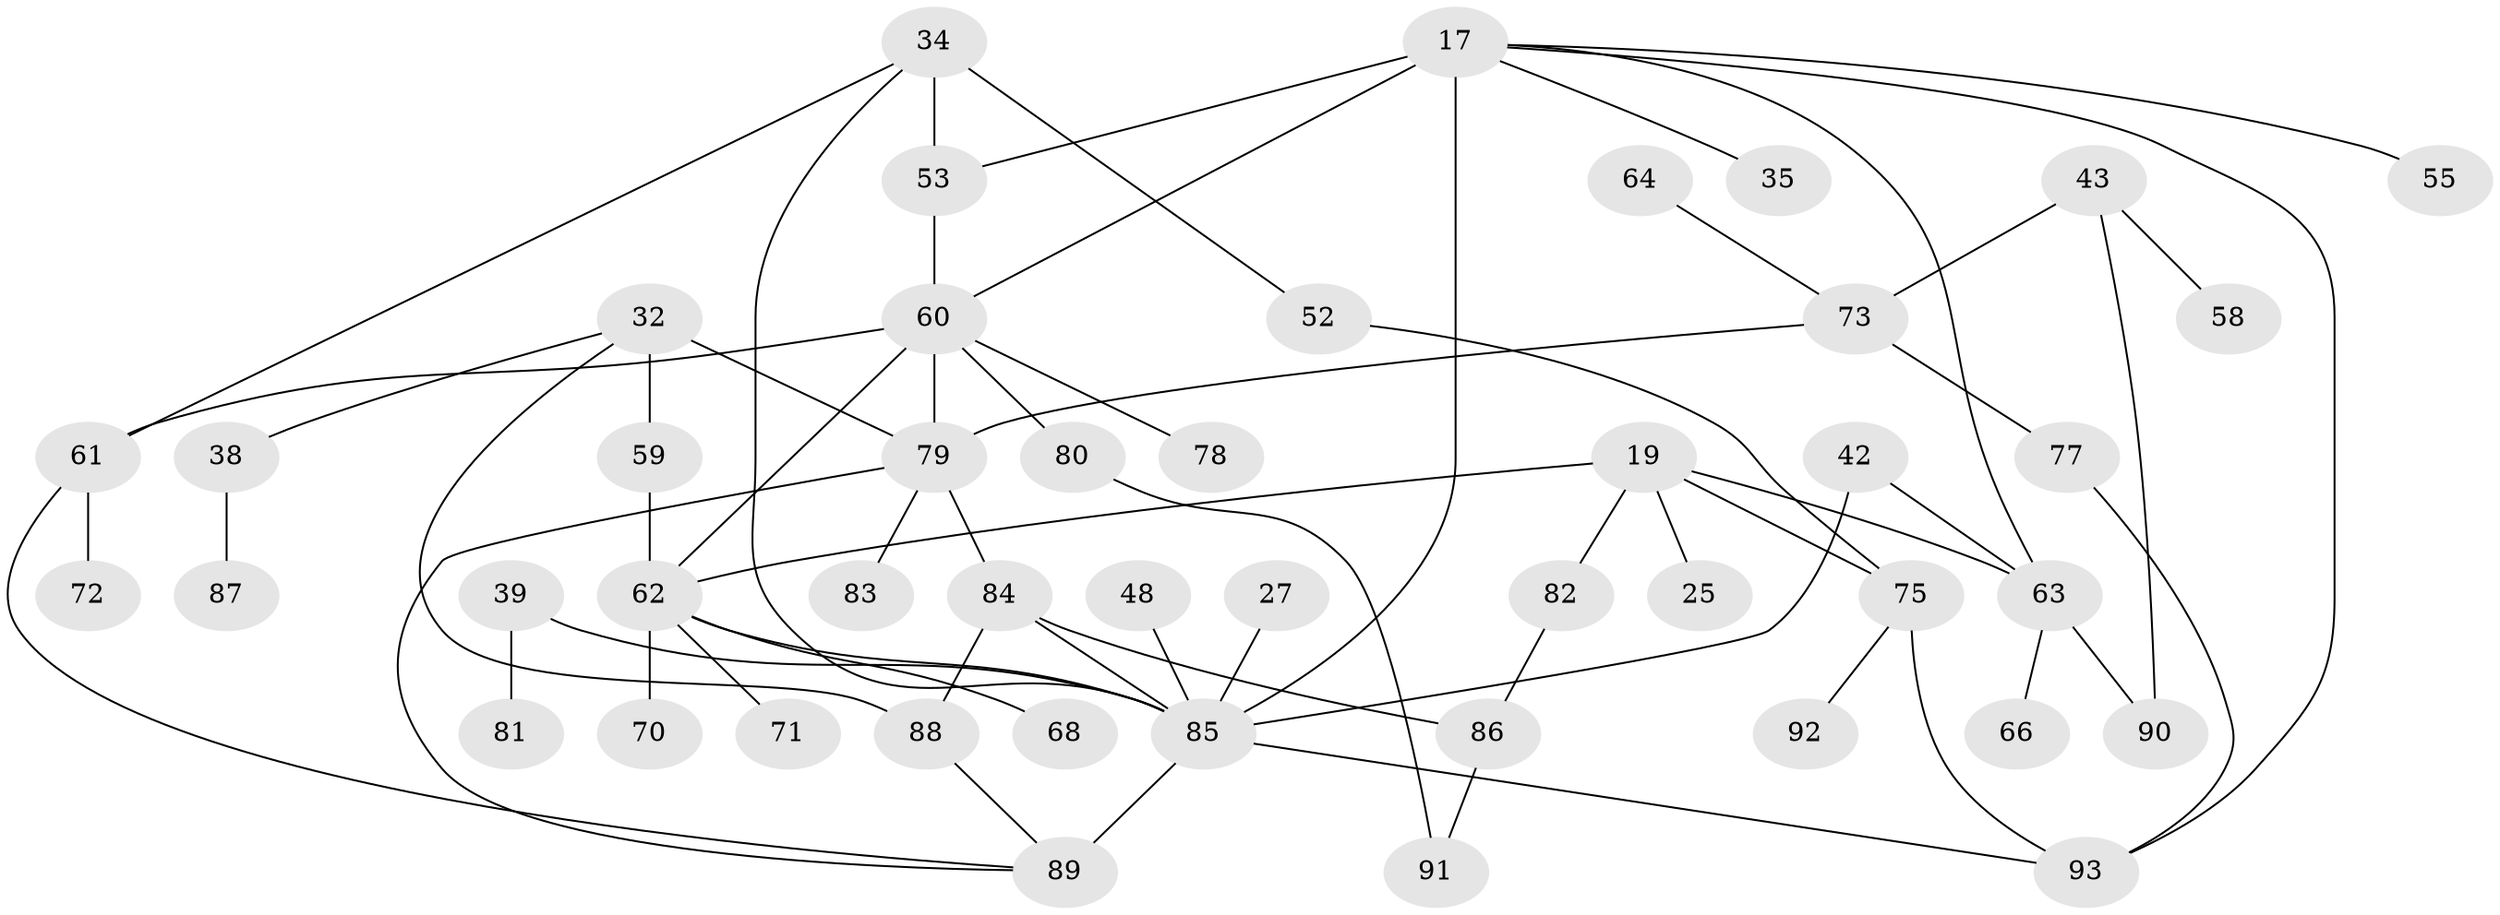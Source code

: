 // original degree distribution, {5: 0.10752688172043011, 4: 0.08602150537634409, 3: 0.25806451612903225, 1: 0.24731182795698925, 6: 0.043010752688172046, 2: 0.24731182795698925, 7: 0.010752688172043012}
// Generated by graph-tools (version 1.1) at 2025/41/03/09/25 04:41:05]
// undirected, 46 vertices, 64 edges
graph export_dot {
graph [start="1"]
  node [color=gray90,style=filled];
  17 [super="+2+11"];
  19 [super="+8"];
  25;
  27;
  32;
  34;
  35;
  38;
  39;
  42;
  43;
  48;
  52;
  53 [super="+37+51"];
  55;
  58;
  59;
  60 [super="+47+29"];
  61;
  62 [super="+31"];
  63 [super="+23+40"];
  64;
  66;
  68;
  70;
  71;
  72;
  73 [super="+20"];
  75 [super="+26+41+44+67"];
  77;
  78;
  79 [super="+7+54+76"];
  80;
  81;
  82;
  83;
  84 [super="+46+16"];
  85 [super="+14+36+69+18"];
  86;
  87;
  88;
  89 [super="+45"];
  90 [super="+49"];
  91;
  92;
  93 [super="+74"];
  17 -- 35;
  17 -- 55;
  17 -- 93;
  17 -- 63;
  17 -- 60;
  17 -- 53;
  17 -- 85 [weight=3];
  19 -- 25 [weight=2];
  19 -- 82 [weight=2];
  19 -- 75 [weight=3];
  19 -- 63 [weight=2];
  19 -- 62;
  27 -- 85;
  32 -- 38;
  32 -- 59;
  32 -- 88;
  32 -- 79 [weight=2];
  34 -- 52;
  34 -- 61;
  34 -- 53 [weight=2];
  34 -- 85;
  38 -- 87;
  39 -- 81;
  39 -- 85;
  42 -- 63;
  42 -- 85;
  43 -- 58;
  43 -- 73 [weight=2];
  43 -- 90;
  48 -- 85;
  52 -- 75;
  53 -- 60;
  59 -- 62;
  60 -- 78;
  60 -- 80;
  60 -- 61;
  60 -- 62 [weight=2];
  60 -- 79 [weight=3];
  61 -- 72;
  61 -- 89;
  62 -- 68;
  62 -- 70;
  62 -- 71;
  62 -- 85;
  63 -- 66;
  63 -- 90;
  64 -- 73;
  73 -- 77;
  73 -- 79;
  75 -- 92;
  75 -- 93;
  77 -- 93;
  79 -- 89;
  79 -- 83;
  79 -- 84;
  80 -- 91;
  82 -- 86;
  84 -- 86;
  84 -- 85 [weight=2];
  84 -- 88;
  85 -- 89 [weight=3];
  85 -- 93;
  86 -- 91;
  88 -- 89;
}
